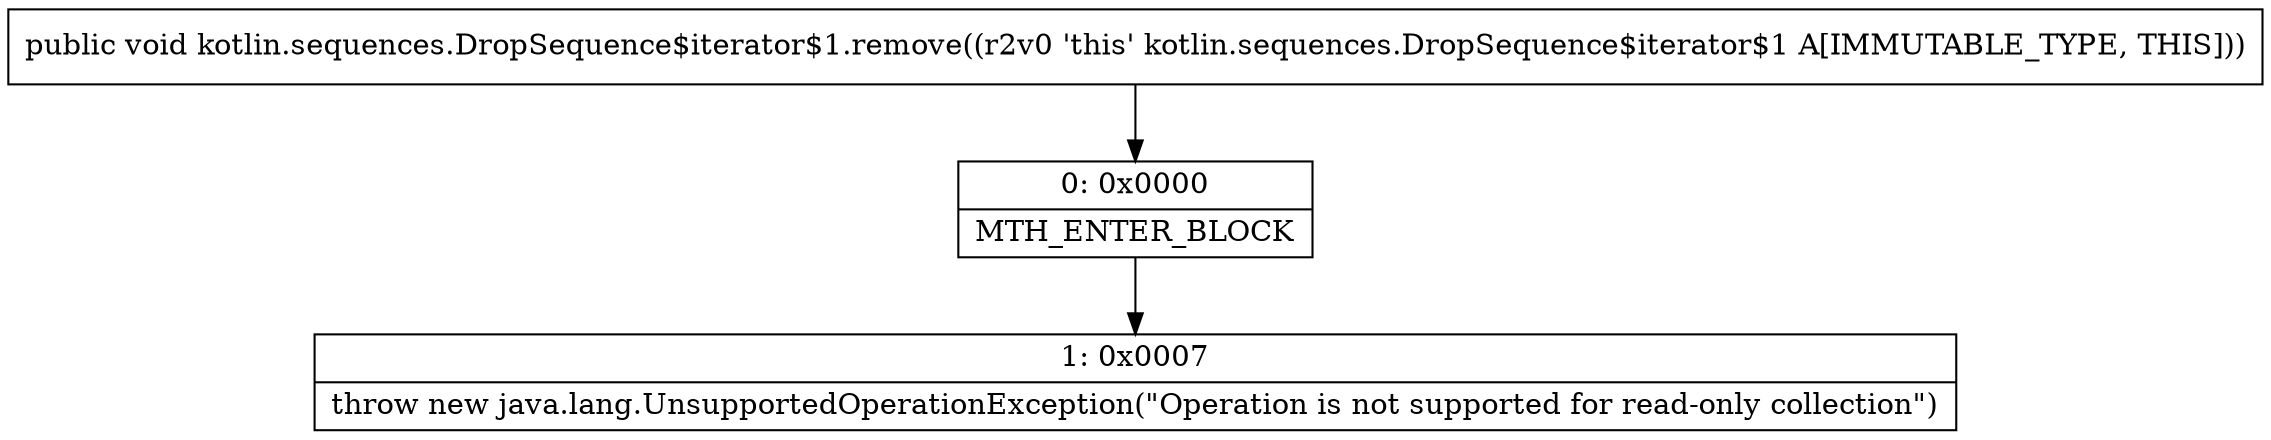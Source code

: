 digraph "CFG forkotlin.sequences.DropSequence$iterator$1.remove()V" {
Node_0 [shape=record,label="{0\:\ 0x0000|MTH_ENTER_BLOCK\l}"];
Node_1 [shape=record,label="{1\:\ 0x0007|throw new java.lang.UnsupportedOperationException(\"Operation is not supported for read\-only collection\")\l}"];
MethodNode[shape=record,label="{public void kotlin.sequences.DropSequence$iterator$1.remove((r2v0 'this' kotlin.sequences.DropSequence$iterator$1 A[IMMUTABLE_TYPE, THIS])) }"];
MethodNode -> Node_0;
Node_0 -> Node_1;
}


